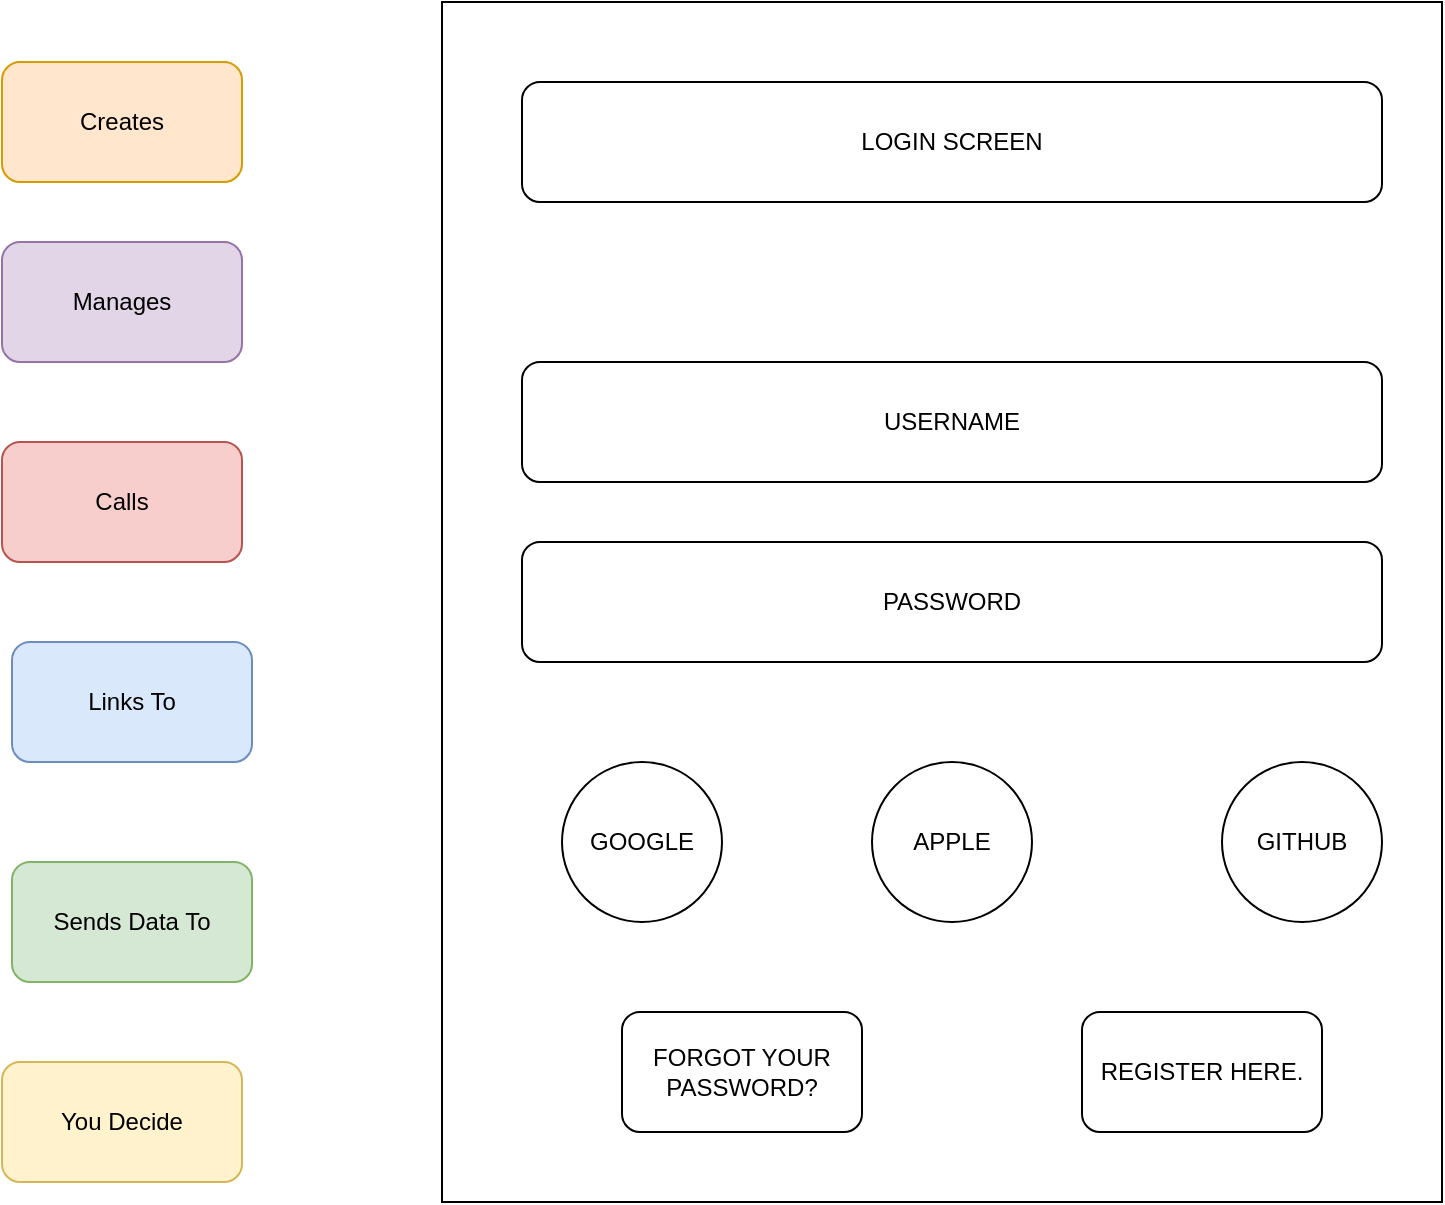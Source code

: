 <mxfile version="24.0.4" type="github">
  <diagram name="Página-1" id="hNAxjIGaJdhHwA7gnnjn">
    <mxGraphModel dx="880" dy="472" grid="1" gridSize="10" guides="1" tooltips="1" connect="1" arrows="1" fold="1" page="1" pageScale="1" pageWidth="827" pageHeight="1169" math="0" shadow="0">
      <root>
        <mxCell id="0" />
        <mxCell id="1" parent="0" />
        <mxCell id="9Bf6Wea90JQik3r4SX6L-1" value="Creates" style="rounded=1;whiteSpace=wrap;html=1;fillColor=#ffe6cc;strokeColor=#d79b00;" parent="1" vertex="1">
          <mxGeometry x="80" y="50" width="120" height="60" as="geometry" />
        </mxCell>
        <mxCell id="9Bf6Wea90JQik3r4SX6L-2" value="You Decide" style="rounded=1;whiteSpace=wrap;html=1;fillColor=#fff2cc;strokeColor=#d6b656;" parent="1" vertex="1">
          <mxGeometry x="80" y="550" width="120" height="60" as="geometry" />
        </mxCell>
        <mxCell id="9Bf6Wea90JQik3r4SX6L-3" value="Sends Data To" style="rounded=1;whiteSpace=wrap;html=1;fillColor=#d5e8d4;strokeColor=#82b366;" parent="1" vertex="1">
          <mxGeometry x="85" y="450" width="120" height="60" as="geometry" />
        </mxCell>
        <mxCell id="9Bf6Wea90JQik3r4SX6L-4" value="Links To" style="rounded=1;whiteSpace=wrap;html=1;fillColor=#dae8fc;strokeColor=#6c8ebf;" parent="1" vertex="1">
          <mxGeometry x="85" y="340" width="120" height="60" as="geometry" />
        </mxCell>
        <mxCell id="9Bf6Wea90JQik3r4SX6L-5" value="Calls" style="rounded=1;whiteSpace=wrap;html=1;fillColor=#f8cecc;strokeColor=#b85450;" parent="1" vertex="1">
          <mxGeometry x="80" y="240" width="120" height="60" as="geometry" />
        </mxCell>
        <mxCell id="9Bf6Wea90JQik3r4SX6L-6" value="Manages" style="rounded=1;whiteSpace=wrap;html=1;fillColor=#e1d5e7;strokeColor=#9673a6;" parent="1" vertex="1">
          <mxGeometry x="80" y="140" width="120" height="60" as="geometry" />
        </mxCell>
        <mxCell id="9Bf6Wea90JQik3r4SX6L-7" value="" style="rounded=0;whiteSpace=wrap;html=1;" parent="1" vertex="1">
          <mxGeometry x="300" y="20" width="500" height="600" as="geometry" />
        </mxCell>
        <mxCell id="9Bf6Wea90JQik3r4SX6L-8" value="LOGIN SCREEN" style="rounded=1;whiteSpace=wrap;html=1;" parent="1" vertex="1">
          <mxGeometry x="340" y="60" width="430" height="60" as="geometry" />
        </mxCell>
        <mxCell id="9Bf6Wea90JQik3r4SX6L-9" value="USERNAME" style="rounded=1;whiteSpace=wrap;html=1;" parent="1" vertex="1">
          <mxGeometry x="340" y="200" width="430" height="60" as="geometry" />
        </mxCell>
        <mxCell id="9Bf6Wea90JQik3r4SX6L-10" value="PASSWORD" style="rounded=1;whiteSpace=wrap;html=1;" parent="1" vertex="1">
          <mxGeometry x="340" y="290" width="430" height="60" as="geometry" />
        </mxCell>
        <mxCell id="9Bf6Wea90JQik3r4SX6L-11" value="FORGOT YOUR PASSWORD?" style="rounded=1;whiteSpace=wrap;html=1;" parent="1" vertex="1">
          <mxGeometry x="390" y="525" width="120" height="60" as="geometry" />
        </mxCell>
        <mxCell id="9Bf6Wea90JQik3r4SX6L-12" value="REGISTER HERE." style="rounded=1;whiteSpace=wrap;html=1;" parent="1" vertex="1">
          <mxGeometry x="620" y="525" width="120" height="60" as="geometry" />
        </mxCell>
        <mxCell id="9Bf6Wea90JQik3r4SX6L-13" value="GOOGLE" style="ellipse;whiteSpace=wrap;html=1;aspect=fixed;" parent="1" vertex="1">
          <mxGeometry x="360" y="400" width="80" height="80" as="geometry" />
        </mxCell>
        <mxCell id="9Bf6Wea90JQik3r4SX6L-14" value="APPLE" style="ellipse;whiteSpace=wrap;html=1;aspect=fixed;" parent="1" vertex="1">
          <mxGeometry x="515" y="400" width="80" height="80" as="geometry" />
        </mxCell>
        <mxCell id="9Bf6Wea90JQik3r4SX6L-15" value="GITHUB" style="ellipse;whiteSpace=wrap;html=1;aspect=fixed;" parent="1" vertex="1">
          <mxGeometry x="690" y="400" width="80" height="80" as="geometry" />
        </mxCell>
      </root>
    </mxGraphModel>
  </diagram>
</mxfile>
